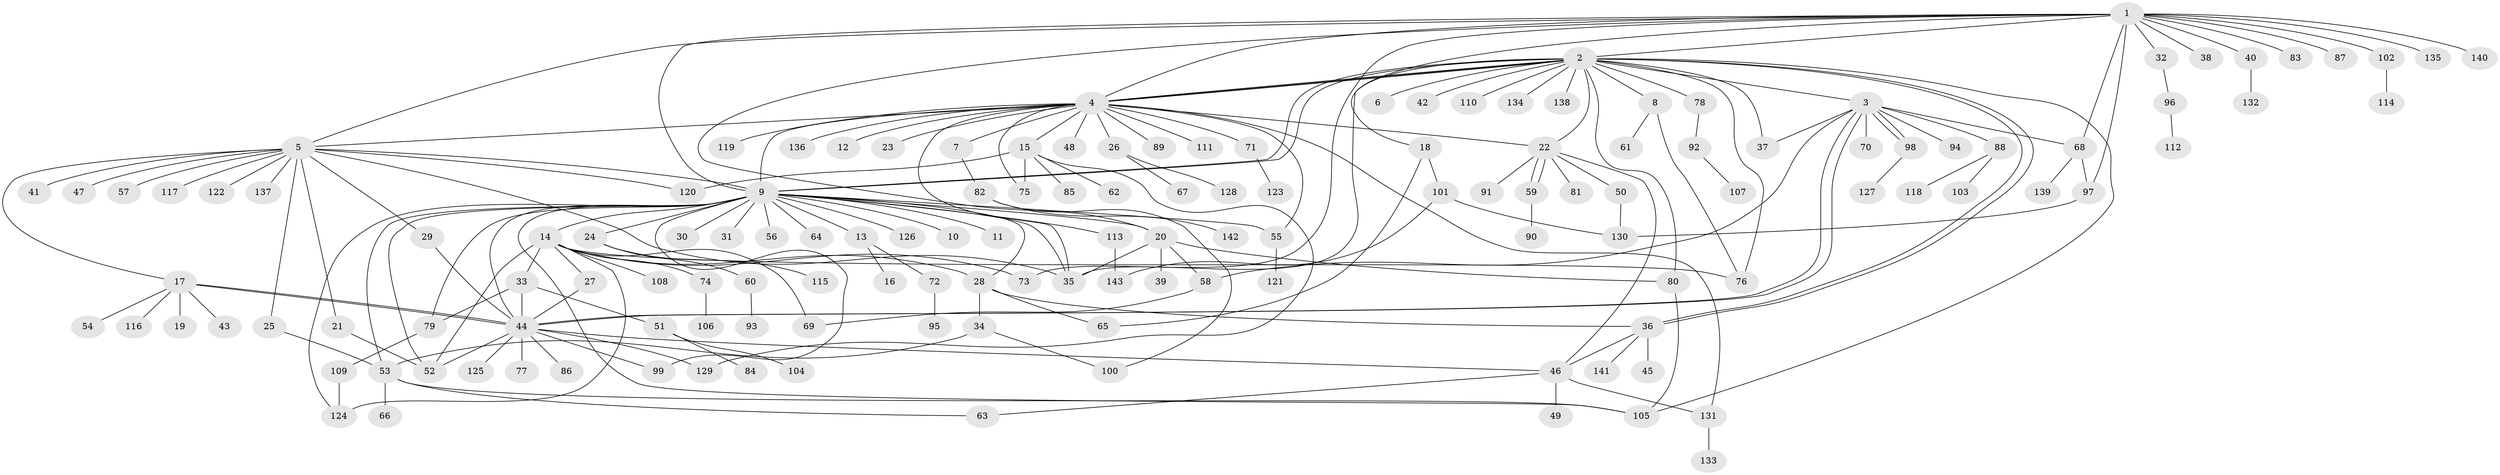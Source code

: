// coarse degree distribution, {17: 0.009009009009009009, 20: 0.018018018018018018, 10: 0.009009009009009009, 16: 0.009009009009009009, 1: 0.5225225225225225, 3: 0.09009009009009009, 2: 0.22522522522522523, 24: 0.009009009009009009, 13: 0.009009009009009009, 6: 0.018018018018018018, 5: 0.02702702702702703, 4: 0.02702702702702703, 7: 0.018018018018018018, 19: 0.009009009009009009}
// Generated by graph-tools (version 1.1) at 2025/51/02/27/25 19:51:54]
// undirected, 143 vertices, 202 edges
graph export_dot {
graph [start="1"]
  node [color=gray90,style=filled];
  1;
  2;
  3;
  4;
  5;
  6;
  7;
  8;
  9;
  10;
  11;
  12;
  13;
  14;
  15;
  16;
  17;
  18;
  19;
  20;
  21;
  22;
  23;
  24;
  25;
  26;
  27;
  28;
  29;
  30;
  31;
  32;
  33;
  34;
  35;
  36;
  37;
  38;
  39;
  40;
  41;
  42;
  43;
  44;
  45;
  46;
  47;
  48;
  49;
  50;
  51;
  52;
  53;
  54;
  55;
  56;
  57;
  58;
  59;
  60;
  61;
  62;
  63;
  64;
  65;
  66;
  67;
  68;
  69;
  70;
  71;
  72;
  73;
  74;
  75;
  76;
  77;
  78;
  79;
  80;
  81;
  82;
  83;
  84;
  85;
  86;
  87;
  88;
  89;
  90;
  91;
  92;
  93;
  94;
  95;
  96;
  97;
  98;
  99;
  100;
  101;
  102;
  103;
  104;
  105;
  106;
  107;
  108;
  109;
  110;
  111;
  112;
  113;
  114;
  115;
  116;
  117;
  118;
  119;
  120;
  121;
  122;
  123;
  124;
  125;
  126;
  127;
  128;
  129;
  130;
  131;
  132;
  133;
  134;
  135;
  136;
  137;
  138;
  139;
  140;
  141;
  142;
  143;
  1 -- 2;
  1 -- 4;
  1 -- 5;
  1 -- 9;
  1 -- 18;
  1 -- 20;
  1 -- 32;
  1 -- 38;
  1 -- 40;
  1 -- 68;
  1 -- 73;
  1 -- 83;
  1 -- 87;
  1 -- 97;
  1 -- 102;
  1 -- 135;
  1 -- 140;
  2 -- 3;
  2 -- 4;
  2 -- 4;
  2 -- 4;
  2 -- 6;
  2 -- 8;
  2 -- 9;
  2 -- 9;
  2 -- 22;
  2 -- 35;
  2 -- 36;
  2 -- 36;
  2 -- 37;
  2 -- 42;
  2 -- 76;
  2 -- 78;
  2 -- 80;
  2 -- 105;
  2 -- 110;
  2 -- 134;
  2 -- 138;
  3 -- 37;
  3 -- 44;
  3 -- 44;
  3 -- 58;
  3 -- 68;
  3 -- 70;
  3 -- 88;
  3 -- 94;
  3 -- 98;
  3 -- 98;
  4 -- 5;
  4 -- 7;
  4 -- 9;
  4 -- 12;
  4 -- 15;
  4 -- 22;
  4 -- 23;
  4 -- 26;
  4 -- 35;
  4 -- 48;
  4 -- 55;
  4 -- 71;
  4 -- 75;
  4 -- 89;
  4 -- 111;
  4 -- 119;
  4 -- 131;
  4 -- 136;
  5 -- 9;
  5 -- 17;
  5 -- 21;
  5 -- 25;
  5 -- 29;
  5 -- 35;
  5 -- 41;
  5 -- 47;
  5 -- 57;
  5 -- 117;
  5 -- 120;
  5 -- 122;
  5 -- 137;
  7 -- 82;
  8 -- 61;
  8 -- 76;
  9 -- 10;
  9 -- 11;
  9 -- 13;
  9 -- 14;
  9 -- 20;
  9 -- 24;
  9 -- 28;
  9 -- 30;
  9 -- 31;
  9 -- 35;
  9 -- 44;
  9 -- 52;
  9 -- 53;
  9 -- 55;
  9 -- 56;
  9 -- 64;
  9 -- 79;
  9 -- 99;
  9 -- 105;
  9 -- 113;
  9 -- 124;
  9 -- 126;
  13 -- 16;
  13 -- 72;
  14 -- 27;
  14 -- 28;
  14 -- 33;
  14 -- 52;
  14 -- 69;
  14 -- 73;
  14 -- 74;
  14 -- 76;
  14 -- 108;
  14 -- 124;
  15 -- 62;
  15 -- 75;
  15 -- 85;
  15 -- 120;
  15 -- 129;
  17 -- 19;
  17 -- 43;
  17 -- 44;
  17 -- 44;
  17 -- 54;
  17 -- 116;
  18 -- 65;
  18 -- 101;
  20 -- 35;
  20 -- 39;
  20 -- 58;
  20 -- 80;
  21 -- 52;
  22 -- 46;
  22 -- 50;
  22 -- 59;
  22 -- 59;
  22 -- 81;
  22 -- 91;
  24 -- 60;
  24 -- 115;
  25 -- 53;
  26 -- 67;
  26 -- 128;
  27 -- 44;
  28 -- 34;
  28 -- 36;
  28 -- 65;
  29 -- 44;
  32 -- 96;
  33 -- 44;
  33 -- 51;
  33 -- 79;
  34 -- 53;
  34 -- 100;
  36 -- 45;
  36 -- 46;
  36 -- 141;
  40 -- 132;
  44 -- 46;
  44 -- 52;
  44 -- 77;
  44 -- 86;
  44 -- 99;
  44 -- 125;
  44 -- 129;
  46 -- 49;
  46 -- 63;
  46 -- 131;
  50 -- 130;
  51 -- 84;
  51 -- 104;
  53 -- 63;
  53 -- 66;
  53 -- 105;
  55 -- 121;
  58 -- 69;
  59 -- 90;
  60 -- 93;
  68 -- 97;
  68 -- 139;
  71 -- 123;
  72 -- 95;
  74 -- 106;
  78 -- 92;
  79 -- 109;
  80 -- 105;
  82 -- 100;
  82 -- 142;
  88 -- 103;
  88 -- 118;
  92 -- 107;
  96 -- 112;
  97 -- 130;
  98 -- 127;
  101 -- 130;
  101 -- 143;
  102 -- 114;
  109 -- 124;
  113 -- 143;
  131 -- 133;
}
